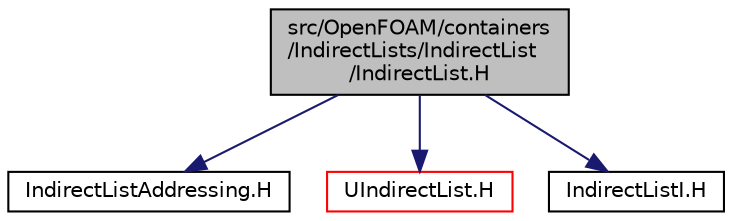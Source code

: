 digraph "src/OpenFOAM/containers/IndirectLists/IndirectList/IndirectList.H"
{
  bgcolor="transparent";
  edge [fontname="Helvetica",fontsize="10",labelfontname="Helvetica",labelfontsize="10"];
  node [fontname="Helvetica",fontsize="10",shape=record];
  Node1 [label="src/OpenFOAM/containers\l/IndirectLists/IndirectList\l/IndirectList.H",height=0.2,width=0.4,color="black", fillcolor="grey75", style="filled" fontcolor="black"];
  Node1 -> Node2 [color="midnightblue",fontsize="10",style="solid",fontname="Helvetica"];
  Node2 [label="IndirectListAddressing.H",height=0.2,width=0.4,color="black",URL="$IndirectListAddressing_8H.html"];
  Node1 -> Node3 [color="midnightblue",fontsize="10",style="solid",fontname="Helvetica"];
  Node3 [label="UIndirectList.H",height=0.2,width=0.4,color="red",URL="$UIndirectList_8H.html"];
  Node1 -> Node4 [color="midnightblue",fontsize="10",style="solid",fontname="Helvetica"];
  Node4 [label="IndirectListI.H",height=0.2,width=0.4,color="black",URL="$IndirectListI_8H.html"];
}
